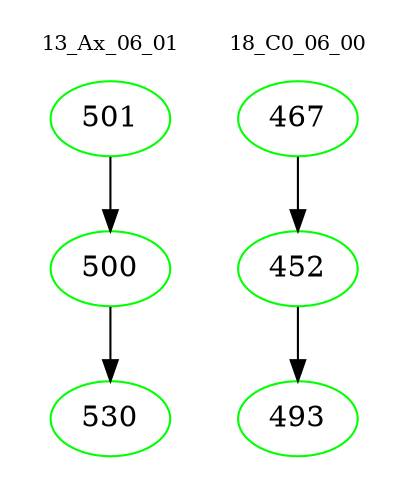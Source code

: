 digraph{
subgraph cluster_0 {
color = white
label = "13_Ax_06_01";
fontsize=10;
T0_501 [label="501", color="green"]
T0_501 -> T0_500 [color="black"]
T0_500 [label="500", color="green"]
T0_500 -> T0_530 [color="black"]
T0_530 [label="530", color="green"]
}
subgraph cluster_1 {
color = white
label = "18_C0_06_00";
fontsize=10;
T1_467 [label="467", color="green"]
T1_467 -> T1_452 [color="black"]
T1_452 [label="452", color="green"]
T1_452 -> T1_493 [color="black"]
T1_493 [label="493", color="green"]
}
}
